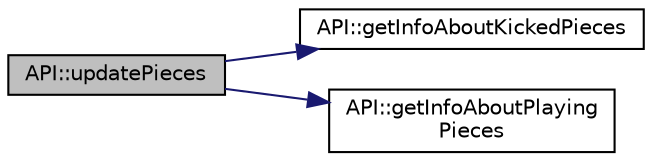 digraph "API::updatePieces"
{
 // LATEX_PDF_SIZE
  edge [fontname="Helvetica",fontsize="10",labelfontname="Helvetica",labelfontsize="10"];
  node [fontname="Helvetica",fontsize="10",shape=record];
  rankdir="LR";
  Node1 [label="API::updatePieces",height=0.2,width=0.4,color="black", fillcolor="grey75", style="filled", fontcolor="black",tooltip=" "];
  Node1 -> Node2 [color="midnightblue",fontsize="10",style="solid",fontname="Helvetica"];
  Node2 [label="API::getInfoAboutKickedPieces",height=0.2,width=0.4,color="black", fillcolor="white", style="filled",URL="$classAPI.html#a797fc90eb7ee468cdc3854b974ecc505",tooltip="Get information about playing pieces on the board."];
  Node1 -> Node3 [color="midnightblue",fontsize="10",style="solid",fontname="Helvetica"];
  Node3 [label="API::getInfoAboutPlaying\lPieces",height=0.2,width=0.4,color="black", fillcolor="white", style="filled",URL="$classAPI.html#acefa4afb6cda741fe5d5e6f300370ce4",tooltip="Get information about the pieces that have been kicked out of the board during the game."];
}
